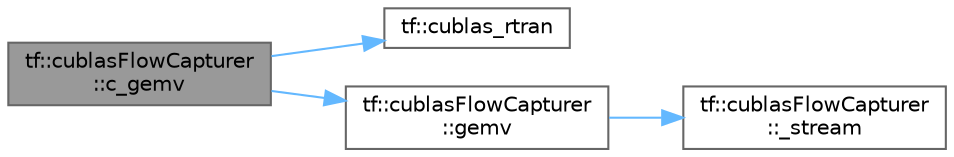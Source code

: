 digraph "tf::cublasFlowCapturer::c_gemv"
{
 // LATEX_PDF_SIZE
  bgcolor="transparent";
  edge [fontname=Helvetica,fontsize=10,labelfontname=Helvetica,labelfontsize=10];
  node [fontname=Helvetica,fontsize=10,shape=box,height=0.2,width=0.4];
  rankdir="LR";
  Node1 [id="Node000001",label="tf::cublasFlowCapturer\l::c_gemv",height=0.2,width=0.4,color="gray40", fillcolor="grey60", style="filled", fontcolor="black",tooltip="similar to tf::cublasFlowCapturer::gemv but operates on C-styled row-major layout"];
  Node1 -> Node2 [id="edge1_Node000001_Node000002",color="steelblue1",style="solid",tooltip=" "];
  Node2 [id="Node000002",label="tf::cublas_rtran",height=0.2,width=0.4,color="grey40", fillcolor="white", style="filled",URL="$namespacetf.html#a6b8add882bb020c45d29326241ca9215",tooltip=" "];
  Node1 -> Node3 [id="edge2_Node000001_Node000003",color="steelblue1",style="solid",tooltip=" "];
  Node3 [id="Node000003",label="tf::cublasFlowCapturer\l::gemv",height=0.2,width=0.4,color="grey40", fillcolor="white", style="filled",URL="$classtf_1_1cublas_flow_capturer.html#a72185bf94321948b5b3657cc9c52ad0a",tooltip="performs matrix-vector multiplication"];
  Node3 -> Node4 [id="edge3_Node000003_Node000004",color="steelblue1",style="solid",tooltip=" "];
  Node4 [id="Node000004",label="tf::cublasFlowCapturer\l::_stream",height=0.2,width=0.4,color="grey40", fillcolor="white", style="filled",URL="$classtf_1_1cublas_flow_capturer.html#afa60d91ed10ca36aff546ac2fce2dd46",tooltip=" "];
}
